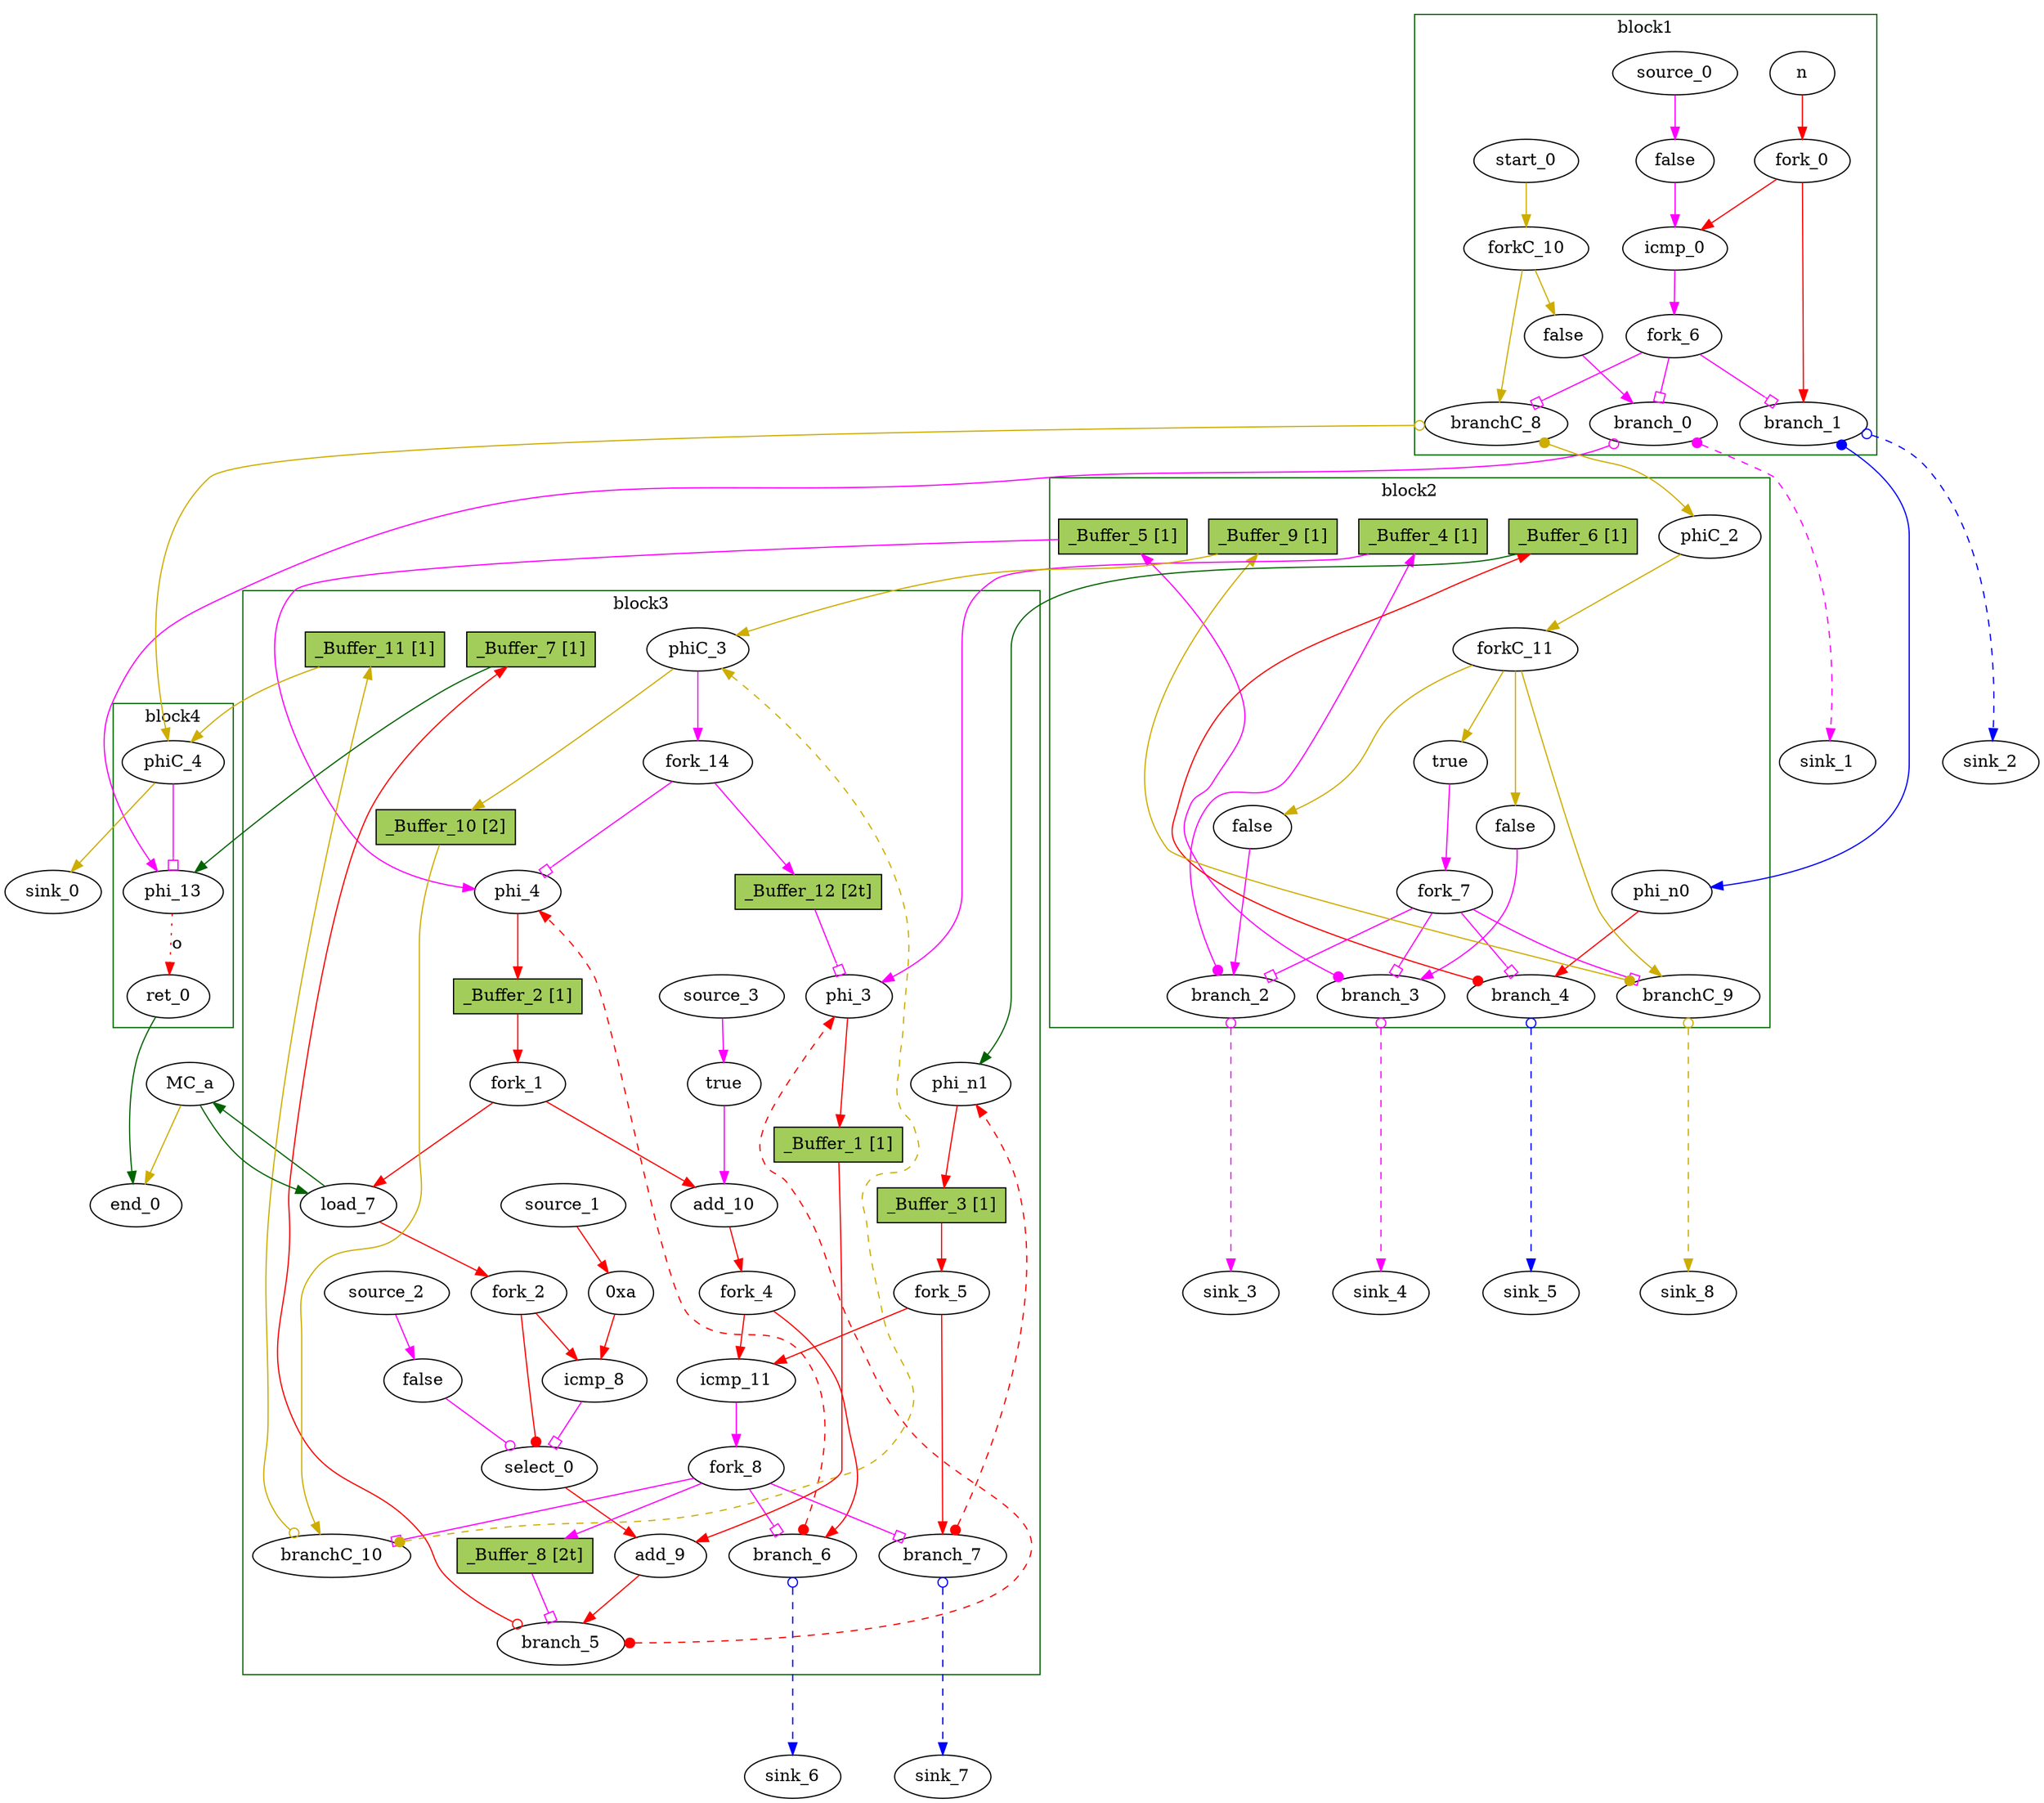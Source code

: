 // Number of blocks: 75
// Number of channels: 110
Digraph G {

  // Blocks
subgraph cluster_1 {
color = "darkgreen"
label = "block1"
  n [type=Entry, in="in1:32", out="out1:32", bbID = 1,  shape=oval];
  cst_0 [type=Constant, in="in1:1", out="out1:1", bbID = 1, value="0x0", label=false,  shape=oval];
  icmp_0 [type=Operator, in="in1:32 in2:32", out="out1:1", op = "icmp_sgt_op", delay=1.53, bbID = 1,  shape=oval];
  cst_6 [type=Constant, in="in1:1", out="out1:1", bbID = 1, value="0x0", label=false,  shape=oval];
  fork_0 [type=Fork, in="in1:32", out="out1:32 out2:32", bbID = 1,  shape=oval];
  branch_0 [type=Branch, in="in1:1 in2?:1", out="out1+:1 out2-:1", bbID = 1,  shape=oval];
  branch_1 [type=Branch, in="in1:32 in2?:1", out="out1+:32 out2-:32", bbID = 1,  shape=oval];
  fork_6 [type=Fork, in="in1:1", out="out1:1 out2:1 out3:1", bbID = 1,  shape=oval];
  start_0 [type=Entry, in="in1:0", out="out1:0", bbID = 1,  shape=oval];
  forkC_10 [type=Fork, in="in1:0", out="out1:0 out2:0", bbID = 1,  shape=oval];
  branchC_8 [type=Branch, in="in1:0 in2?:1", out="out1+:0 out2-:0", bbID = 1,  shape=oval];
  source_0 [type=Source, out="out1:1", bbID = 1,  shape=oval];
}
subgraph cluster_2 {
color = "darkgreen"
label = "block2"
  brCst_block2 [type=Constant, in="in1:1", out="out1:1", bbID = 2, value="0x1", label=true,  shape=oval];
  cst_1 [type=Constant, in="in1:1", out="out1:1", bbID = 2, value="0x0", label=false,  shape=oval];
  cst_2 [type=Constant, in="in1:1", out="out1:1", bbID = 2, value="0x0", label=false,  shape=oval];
  phi_n0 [type=Merge, in="in1:32", out="out1:32", bbID = 2,  shape=oval];
  branch_2 [type=Branch, in="in1:1 in2?:1", out="out1+:1 out2-:1", bbID = 2,  shape=oval];
  branch_3 [type=Branch, in="in1:1 in2?:1", out="out1+:1 out2-:1", bbID = 2,  shape=oval];
  branch_4 [type=Branch, in="in1:32 in2?:1", out="out1+:32 out2-:32", bbID = 2,  shape=oval];
  fork_7 [type=Fork, in="in1:1", out="out1:1 out2:1 out3:1 out4:1", bbID = 2,  shape=oval];
  phiC_2 [type=Merge, in="in1:0", out="out1:0", delay=0.166, bbID = 2,  shape=oval];
  forkC_11 [type=Fork, in="in1:0", out="out1:0 out2:0 out3:0 out4:0", bbID = 2,  shape=oval];
  branchC_9 [type=Branch, in="in1:0 in2?:1", out="out1+:0 out2-:0", bbID = 2,  shape=oval];
  _Buffer_4 [type=Buffer, in="in1:1", out="out1:1", bbID = 2, slots=1, transparent=false, label="_Buffer_4 [1]",  shape=box, style=filled, fillcolor=darkolivegreen3, height = 0.4];
  _Buffer_5 [type=Buffer, in="in1:1", out="out1:1", bbID = 2, slots=1, transparent=false, label="_Buffer_5 [1]",  shape=box, style=filled, fillcolor=darkolivegreen3, height = 0.4];
  _Buffer_6 [type=Buffer, in="in1:32", out="out1:32", bbID = 2, slots=1, transparent=false, label="_Buffer_6 [1]",  shape=box, style=filled, fillcolor=darkolivegreen3, height = 0.4];
  _Buffer_9 [type=Buffer, in="in1:0", out="out1:0", bbID = 2, slots=1, transparent=false, label="_Buffer_9 [1]",  shape=box, style=filled, fillcolor=darkolivegreen3, height = 0.4];
}
subgraph cluster_3 {
color = "darkgreen"
label = "block3"
  phi_3 [type=Mux, in="in1?:1 in2:32 in3:32", out="out1:32", delay=0.366, bbID = 3, retimingDiff=2,  shape=oval];
  phi_4 [type=Mux, in="in1?:1 in2:31 in3:31", out="out1:31", delay=0.366, bbID = 3,  shape=oval];
  load_7 [type=Operator, in="in1:32 in2:31", out="out1:32 out2:31", op = "mc_load_op", latency=2, bbID = 3, portID = 0, offset = 0, retimingDiff=2,  shape=oval];
  cst_3 [type=Constant, in="in1:4", out="out1:4", bbID = 3, value="0xa", label="0xa", retimingDiff=3,  shape=oval];
  icmp_8 [type=Operator, in="in1:32 in2:32", out="out1:1", op = "icmp_sgt_op", delay=1.53, bbID = 3, retimingDiff=3,  shape=oval];
  cst_4 [type=Constant, in="in1:1", out="out1:1", bbID = 3, value="0x0", label=false, retimingDiff=3,  shape=oval];
  select_0 [type=Operator, in="in1?:1 in2+:32 in3-:32", out="out1:32", op = "select_op", bbID = 3, retimingDiff=3,  shape=oval];
  add_9 [type=Operator, in="in1:32 in2:32", out="out1:32", op = "add_op", delay=1.693, bbID = 3, retimingDiff=3,  shape=oval];
  cst_5 [type=Constant, in="in1:1", out="out1:1", bbID = 3, value="0x1", label=true, retimingDiff=1,  shape=oval];
  add_10 [type=Operator, in="in1:31 in2:31", out="out1:31", op = "add_op", delay=1.693, bbID = 3, retimingDiff=1,  shape=oval];
  icmp_11 [type=Operator, in="in1:32 in2:32", out="out1:1", op = "icmp_slt_op", delay=1.53, bbID = 3, retimingDiff=1,  shape=oval];
  phi_n1 [type=Merge, in="in1:32 in2:32", out="out1:32", delay=0.366, bbID = 3,  shape=oval];
  fork_1 [type=Fork, in="in1:31", out="out1:31 out2:31", bbID = 3, retimingDiff=1,  shape=oval];
  fork_2 [type=Fork, in="in1:32", out="out1:32 out2:32", bbID = 3, retimingDiff=3,  shape=oval];
  fork_4 [type=Fork, in="in1:31", out="out1:31 out2:31", bbID = 3, retimingDiff=1,  shape=oval];
  fork_5 [type=Fork, in="in1:32", out="out1:32 out2:32", bbID = 3, retimingDiff=1,  shape=oval];
  branch_5 [type=Branch, in="in1:32 in2?:1", out="out1+:32 out2-:32", bbID = 3, retimingDiff=3,  shape=oval];
  branch_6 [type=Branch, in="in1:31 in2?:1", out="out1+:31 out2-:31", bbID = 3, retimingDiff=1,  shape=oval];
  branch_7 [type=Branch, in="in1:32 in2?:1", out="out1+:32 out2-:32", bbID = 3, retimingDiff=1,  shape=oval];
  fork_8 [type=Fork, in="in1:1", out="out1:1 out2:1 out3:1 out4:1", bbID = 3, retimingDiff=1,  shape=oval];
  phiC_3 [type=CntrlMerge, in="in1:0 in2:0", out="out1:0 out2?:1", delay=0.166, bbID = 3,  shape=oval];
  branchC_10 [type=Branch, in="in1:0 in2?:1", out="out1+:0 out2-:0", bbID = 3, retimingDiff=1,  shape=oval];
  source_1 [type=Source, out="out1:4", bbID = 3, retimingDiff=3,  shape=oval];
  source_2 [type=Source, out="out1:1", bbID = 3, retimingDiff=3,  shape=oval];
  source_3 [type=Source, out="out1:1", bbID = 3, retimingDiff=1,  shape=oval];
  fork_14 [type=Fork, in="in1:1", out="out1:1 out2:1", bbID = 3,  shape=oval];
  _Buffer_1 [type=Buffer, in="in1:32", out="out1:32", bbID = 3, slots=1, transparent=false, label="_Buffer_1 [1]",  shape=box, style=filled, fillcolor=darkolivegreen3, height = 0.4];
  _Buffer_2 [type=Buffer, in="in1:31", out="out1:31", bbID = 3, slots=1, transparent=false, label="_Buffer_2 [1]",  shape=box, style=filled, fillcolor=darkolivegreen3, height = 0.4];
  _Buffer_3 [type=Buffer, in="in1:32", out="out1:32", bbID = 3, slots=1, transparent=false, label="_Buffer_3 [1]",  shape=box, style=filled, fillcolor=darkolivegreen3, height = 0.4];
  _Buffer_7 [type=Buffer, in="in1:32", out="out1:32", bbID = 3, slots=1, transparent=false, label="_Buffer_7 [1]",  shape=box, style=filled, fillcolor=darkolivegreen3, height = 0.4];
  _Buffer_8 [type=Buffer, in="in1:1", out="out1:1", bbID = 3, slots=2, transparent=true, label="_Buffer_8 [2t]",  shape=box, style=filled, fillcolor=darkolivegreen3, height = 0.4];
  _Buffer_10 [type=Buffer, in="in1:0", out="out1:0", bbID = 3, slots=2, transparent=false, label="_Buffer_10 [2]",  shape=box, style=filled, fillcolor=darkolivegreen3, height = 0.4];
  _Buffer_11 [type=Buffer, in="in1:0", out="out1:0", bbID = 3, slots=1, transparent=false, label="_Buffer_11 [1]",  shape=box, style=filled, fillcolor=darkolivegreen3, height = 0.4];
  _Buffer_12 [type=Buffer, in="in1:1", out="out1:1", bbID = 3, slots=2, transparent=true, label="_Buffer_12 [2t]",  shape=box, style=filled, fillcolor=darkolivegreen3, height = 0.4];
}
subgraph cluster_4 {
color = "darkgreen"
label = "block4"
  phi_13 [type=Mux, in="in1?:1 in2:32 in3:32", out="out1:32", delay=0.366, bbID = 4,  shape=oval];
  ret_0 [type=Operator, in="in1:32", out="out1:32", op = "ret_op", bbID = 4,  shape=oval];
  phiC_4 [type=CntrlMerge, in="in1:0 in2:0", out="out1:0 out2?:1", delay=0.166, bbID = 4,  shape=oval];
}
  MC_a [type=MC, in="in1:31*l0a", out="out1:32*l0d out2:0*e", bbID = 0, memory = "a", bbcount = 0, ldcount = 1, stcount = 0, ];
  end_0 [type=Exit, in="in1:0*e in2:32", out="out1:32", bbID = 0,  shape=oval];
  sink_0 [type=Sink, in="in1:0", bbID = 0,  shape=oval];
  sink_1 [type=Sink, in="in1:1", bbID = 0,  shape=oval];
  sink_2 [type=Sink, in="in1:32", bbID = 0,  shape=oval];
  sink_3 [type=Sink, in="in1:1", bbID = 0,  shape=oval];
  sink_4 [type=Sink, in="in1:1", bbID = 0,  shape=oval];
  sink_5 [type=Sink, in="in1:32", bbID = 0,  shape=oval];
  sink_6 [type=Sink, in="in1:31", bbID = 0,  shape=oval];
  sink_7 [type=Sink, in="in1:32", bbID = 0,  shape=oval];
  sink_8 [type=Sink, in="in1:0", bbID = 0,  shape=oval];

  // Channels
  n -> fork_0 [from=out1, to=in1, arrowhead=normal, color=red];
  cst_0 -> icmp_0 [from=out1, to=in2, arrowhead=normal, color=magenta];
  icmp_0 -> fork_6 [from=out1, to=in1, arrowhead=normal, color=magenta];
  brCst_block2 -> fork_7 [from=out1, to=in1, arrowhead=normal, color=magenta];
  cst_1 -> branch_2 [from=out1, to=in1, arrowhead=normal, color=magenta];
  phi_3 -> _Buffer_1 [from=out1, to=in1, arrowhead=normal, color=red];
  cst_2 -> branch_3 [from=out1, to=in1, arrowhead=normal, color=magenta];
  phi_4 -> _Buffer_2 [from=out1, to=in1, arrowhead=normal, color=red];
  load_7 -> fork_2 [from=out1, to=in1, arrowhead=normal, color=red];
  load_7 -> MC_a [from=out2, to=in1, arrowhead=normal, color=darkgreen];
  cst_3 -> icmp_8 [from=out1, to=in2, arrowhead=normal, color=red];
  icmp_8 -> select_0 [from=out1, to=in1, arrowhead=obox, color=magenta];
  cst_4 -> select_0 [from=out1, to=in3, arrowhead=odot, color=magenta];
  select_0 -> add_9 [from=out1, to=in2, arrowhead=normal, color=red];
  add_9 -> branch_5 [from=out1, to=in1, arrowhead=normal, color=red];
  cst_5 -> add_10 [from=out1, to=in2, arrowhead=normal, color=magenta];
  add_10 -> fork_4 [from=out1, to=in1, arrowhead=normal, color=red];
  icmp_11 -> fork_8 [from=out1, to=in1, arrowhead=normal, color=magenta];
  cst_6 -> branch_0 [from=out1, to=in1, arrowhead=normal, color=magenta];
  phi_13 -> ret_0 [from=out1, to=in1, arrowhead=normal, color=red, slots=1, style=dotted, label="o", transparent=true];
  ret_0 -> end_0 [from=out1, to=in2, arrowhead=normal, color=darkgreen];
  phi_n0 -> branch_4 [from=out1, to=in1, arrowhead=normal, color=red];
  phi_n1 -> _Buffer_3 [from=out1, to=in1, arrowhead=normal, color=red];
  fork_0 -> icmp_0 [from=out1, to=in1, arrowhead=normal, color=red];
  fork_0 -> branch_1 [from=out2, to=in1, arrowhead=normal, color=red];
  fork_1 -> load_7 [from=out2, to=in2, arrowhead=normal, color=red];
  fork_1 -> add_10 [from=out1, to=in1, arrowhead=normal, color=red];
  fork_2 -> icmp_8 [from=out1, to=in1, arrowhead=normal, color=red];
  fork_2 -> select_0 [from=out2, to=in2, arrowhead=dot, color=red];
  fork_4 -> icmp_11 [from=out1, to=in1, arrowhead=normal, color=red];
  fork_4 -> branch_6 [from=out2, to=in1, arrowhead=normal, color=red];
  fork_5 -> icmp_11 [from=out1, to=in2, arrowhead=normal, color=red];
  fork_5 -> branch_7 [from=out2, to=in1, arrowhead=normal, color=red];
  branch_0 -> phi_13 [from=out2, to=in2, dir=both, arrowtail=odot, arrowhead=normal, color=magenta];
  branch_0 -> sink_1 [from=out1, to=in1, dir=both, arrowtail=dot, arrowhead=normal, color=magenta, style=dashed, minlen = 3];
  branch_1 -> phi_n0 [from=out1, to=in1, dir=both, arrowtail=dot, arrowhead=normal, color=blue];
  branch_1 -> sink_2 [from=out2, to=in1, dir=both, arrowtail=odot, arrowhead=normal, color=blue, style=dashed, minlen = 3];
  fork_6 -> branch_0 [from=out2, to=in2, arrowhead=obox, color=magenta];
  fork_6 -> branch_1 [from=out1, to=in2, arrowhead=obox, color=magenta];
  fork_6 -> branchC_8 [from=out3, to=in2, arrowhead=obox, color=magenta];
  branch_2 -> _Buffer_4 [from=out1, to=in1, dir=both, arrowtail=dot, arrowhead=normal, color=magenta, constraint=false];
  branch_2 -> sink_3 [from=out2, to=in1, dir=both, arrowtail=odot, arrowhead=normal, color=magenta, style=dashed, minlen = 3];
  branch_3 -> _Buffer_5 [from=out1, to=in1, dir=both, arrowtail=dot, arrowhead=normal, color=magenta, constraint=false];
  branch_3 -> sink_4 [from=out2, to=in1, dir=both, arrowtail=odot, arrowhead=normal, color=magenta, style=dashed, minlen = 3];
  branch_4 -> _Buffer_6 [from=out1, to=in1, dir=both, arrowtail=dot, arrowhead=normal, color=red, constraint=false];
  branch_4 -> sink_5 [from=out2, to=in1, dir=both, arrowtail=odot, arrowhead=normal, color=blue, style=dashed, minlen = 3];
  fork_7 -> branch_2 [from=out3, to=in2, arrowhead=obox, color=magenta];
  fork_7 -> branch_3 [from=out2, to=in2, arrowhead=obox, color=magenta];
  fork_7 -> branch_4 [from=out1, to=in2, arrowhead=obox, color=magenta];
  fork_7 -> branchC_9 [from=out4, to=in2, arrowhead=obox, color=magenta];
  branch_5 -> phi_3 [from=out1, to=in3, dir=both, arrowtail=dot, arrowhead=normal, color=red, constraint=false, style=dashed, minlen = 3];
  branch_5 -> _Buffer_7 [from=out2, to=in1, dir=both, arrowtail=odot, arrowhead=normal, color=red, constraint=false];
  branch_6 -> phi_4 [from=out1, to=in3, dir=both, arrowtail=dot, arrowhead=normal, color=red, constraint=false, style=dashed, minlen = 3];
  branch_6 -> sink_6 [from=out2, to=in1, dir=both, arrowtail=odot, arrowhead=normal, color=blue, style=dashed, minlen = 3];
  branch_7 -> phi_n1 [from=out1, to=in2, dir=both, arrowtail=dot, arrowhead=normal, color=red, constraint=false, style=dashed, minlen = 3];
  branch_7 -> sink_7 [from=out2, to=in1, dir=both, arrowtail=odot, arrowhead=normal, color=blue, style=dashed, minlen = 3];
  fork_8 -> _Buffer_8 [from=out3, to=in1, arrowhead=normal, color=magenta];
  fork_8 -> branch_6 [from=out2, to=in2, arrowhead=obox, color=magenta];
  fork_8 -> branch_7 [from=out1, to=in2, arrowhead=obox, color=magenta];
  fork_8 -> branchC_10 [from=out4, to=in2, arrowhead=obox, color=magenta];
  MC_a -> load_7 [from=out1, to=in1, arrowhead=normal, color=darkgreen];
  MC_a -> end_0 [from=out2, to=in1, arrowhead=normal, color=gold3];
  start_0 -> forkC_10 [from=out1, to=in1, arrowhead=normal, color=gold3];
  forkC_10 -> cst_6 [from=out1, to=in1, arrowhead=normal, color=gold3];
  forkC_10 -> branchC_8 [from=out2, to=in1, arrowhead=normal, color=gold3];
  branchC_8 -> phiC_2 [from=out1, to=in1, dir=both, arrowtail=dot, arrowhead=normal, color=gold3];
  branchC_8 -> phiC_4 [from=out2, to=in1, dir=both, arrowtail=odot, arrowhead=normal, color=gold3];
  phiC_2 -> forkC_11 [from=out1, to=in1, arrowhead=normal, color=gold3];
  forkC_11 -> brCst_block2 [from=out4, to=in1, arrowhead=normal, color=gold3];
  forkC_11 -> cst_1 [from=out1, to=in1, arrowhead=normal, color=gold3];
  forkC_11 -> cst_2 [from=out2, to=in1, arrowhead=normal, color=gold3];
  forkC_11 -> branchC_9 [from=out3, to=in1, arrowhead=normal, color=gold3];
  branchC_9 -> _Buffer_9 [from=out1, to=in1, dir=both, arrowtail=dot, arrowhead=normal, color=gold3, constraint=false];
  branchC_9 -> sink_8 [from=out2, to=in1, dir=both, arrowtail=odot, arrowhead=normal, color=gold3, style=dashed, minlen = 3];
  phiC_3 -> _Buffer_10 [from=out1, to=in1, arrowhead=normal, color=gold3];
  phiC_3 -> fork_14 [from=out2, to=in1, arrowhead=normal, color=magenta];
  branchC_10 -> phiC_3 [from=out1, to=in2, dir=both, arrowtail=dot, arrowhead=normal, color=gold3, constraint=false, style=dashed, minlen = 3];
  branchC_10 -> _Buffer_11 [from=out2, to=in1, dir=both, arrowtail=odot, arrowhead=normal, color=gold3, constraint=false];
  phiC_4 -> phi_13 [from=out2, to=in1, arrowhead=obox, color=magenta];
  phiC_4 -> sink_0 [from=out1, to=in1, arrowhead=normal, color=gold3];
  source_0 -> cst_0 [from=out1, to=in1, arrowhead=normal, color=magenta];
  source_1 -> cst_3 [from=out1, to=in1, arrowhead=normal, color=red];
  source_2 -> cst_4 [from=out1, to=in1, arrowhead=normal, color=magenta];
  source_3 -> cst_5 [from=out1, to=in1, arrowhead=normal, color=magenta];
  fork_14 -> _Buffer_12 [from=out1, to=in1, arrowhead=normal, color=magenta];
  fork_14 -> phi_4 [from=out2, to=in1, arrowhead=obox, color=magenta];
  _Buffer_1 -> add_9 [from=out1, to=in1, arrowhead=normal, color=red];
  _Buffer_2 -> fork_1 [from=out1, to=in1, arrowhead=normal, color=red];
  _Buffer_3 -> fork_5 [from=out1, to=in1, arrowhead=normal, color=red];
  _Buffer_4 -> phi_3 [from=out1, to=in2, arrowhead=normal, color=magenta];
  _Buffer_5 -> phi_4 [from=out1, to=in2, arrowhead=normal, color=magenta];
  _Buffer_6 -> phi_n1 [from=out1, to=in1, arrowhead=normal, color=darkgreen];
  _Buffer_7 -> phi_13 [from=out1, to=in3, arrowhead=normal, color=darkgreen];
  _Buffer_8 -> branch_5 [from=out1, to=in2, arrowhead=obox, color=magenta];
  _Buffer_9 -> phiC_3 [from=out1, to=in1, arrowhead=normal, color=gold3];
  _Buffer_10 -> branchC_10 [from=out1, to=in1, arrowhead=normal, color=gold3];
  _Buffer_11 -> phiC_4 [from=out1, to=in2, arrowhead=normal, color=gold3];
  _Buffer_12 -> phi_3 [from=out1, to=in1, arrowhead=obox, color=magenta];
}
